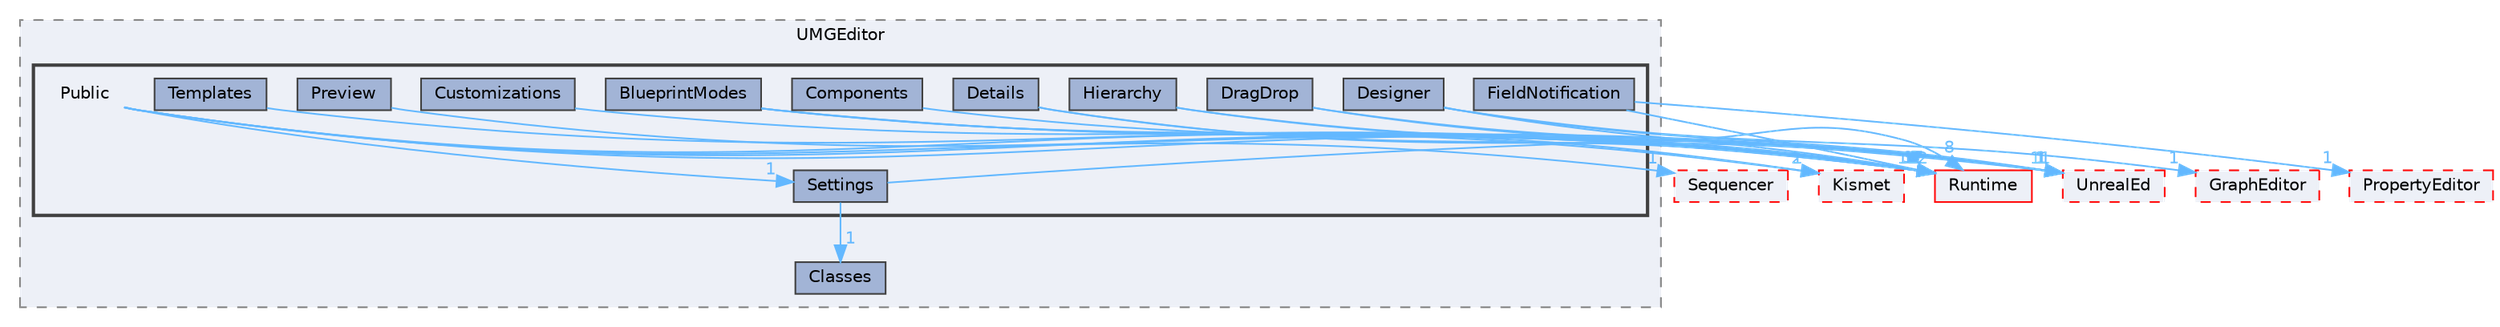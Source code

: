 digraph "Public"
{
 // INTERACTIVE_SVG=YES
 // LATEX_PDF_SIZE
  bgcolor="transparent";
  edge [fontname=Helvetica,fontsize=10,labelfontname=Helvetica,labelfontsize=10];
  node [fontname=Helvetica,fontsize=10,shape=box,height=0.2,width=0.4];
  compound=true
  subgraph clusterdir_0d3b72eccc93e2bee54fc83a00c8db9e {
    graph [ bgcolor="#edf0f7", pencolor="grey50", label="UMGEditor", fontname=Helvetica,fontsize=10 style="filled,dashed", URL="dir_0d3b72eccc93e2bee54fc83a00c8db9e.html",tooltip=""]
  dir_482dcf5e59799cdae3250db1aa67d61c [label="Classes", fillcolor="#a2b4d6", color="grey25", style="filled", URL="dir_482dcf5e59799cdae3250db1aa67d61c.html",tooltip=""];
  subgraph clusterdir_6a4c71f4ebad453a52b038ad6f1f54c6 {
    graph [ bgcolor="#edf0f7", pencolor="grey25", label="", fontname=Helvetica,fontsize=10 style="filled,bold", URL="dir_6a4c71f4ebad453a52b038ad6f1f54c6.html",tooltip=""]
    dir_6a4c71f4ebad453a52b038ad6f1f54c6 [shape=plaintext, label="Public"];
  dir_d6cd9253dc8b2f88c3de4053f4446102 [label="BlueprintModes", fillcolor="#a2b4d6", color="grey25", style="filled", URL="dir_d6cd9253dc8b2f88c3de4053f4446102.html",tooltip=""];
  dir_2052ec78a1b1d8fef968c1aeec98b59f [label="Components", fillcolor="#a2b4d6", color="grey25", style="filled", URL="dir_2052ec78a1b1d8fef968c1aeec98b59f.html",tooltip=""];
  dir_48722976657d866184be179d8468328a [label="Customizations", fillcolor="#a2b4d6", color="grey25", style="filled", URL="dir_48722976657d866184be179d8468328a.html",tooltip=""];
  dir_605c3841d28171a04a018e0763d9478f [label="Designer", fillcolor="#a2b4d6", color="grey25", style="filled", URL="dir_605c3841d28171a04a018e0763d9478f.html",tooltip=""];
  dir_8e03ec1675ce758dab4d2c4a19ca3882 [label="Details", fillcolor="#a2b4d6", color="grey25", style="filled", URL="dir_8e03ec1675ce758dab4d2c4a19ca3882.html",tooltip=""];
  dir_e93899a49de471011e3fea74e71e86b2 [label="DragDrop", fillcolor="#a2b4d6", color="grey25", style="filled", URL="dir_e93899a49de471011e3fea74e71e86b2.html",tooltip=""];
  dir_782a773ca3927be8cca321855e93e0fb [label="FieldNotification", fillcolor="#a2b4d6", color="grey25", style="filled", URL="dir_782a773ca3927be8cca321855e93e0fb.html",tooltip=""];
  dir_502acc3546b712ad426a0819c96b4da9 [label="Hierarchy", fillcolor="#a2b4d6", color="grey25", style="filled", URL="dir_502acc3546b712ad426a0819c96b4da9.html",tooltip=""];
  dir_0ba29fbca7c430d90dc734f319465261 [label="Preview", fillcolor="#a2b4d6", color="grey25", style="filled", URL="dir_0ba29fbca7c430d90dc734f319465261.html",tooltip=""];
  dir_238e4fd2e20dab95e98df6f4b5117b20 [label="Settings", fillcolor="#a2b4d6", color="grey25", style="filled", URL="dir_238e4fd2e20dab95e98df6f4b5117b20.html",tooltip=""];
  dir_58540957f4a50561e6a41a1aa66aadac [label="Templates", fillcolor="#a2b4d6", color="grey25", style="filled", URL="dir_58540957f4a50561e6a41a1aa66aadac.html",tooltip=""];
  }
  }
  dir_7536b172fbd480bfd146a1b1acd6856b [label="Runtime", fillcolor="#edf0f7", color="red", style="filled", URL="dir_7536b172fbd480bfd146a1b1acd6856b.html",tooltip=""];
  dir_ffaaa7186d986781bd19cdbd716255b4 [label="Sequencer", fillcolor="#edf0f7", color="red", style="filled,dashed", URL="dir_ffaaa7186d986781bd19cdbd716255b4.html",tooltip=""];
  dir_ff23abaac86ae0f5bb44f55bc2325045 [label="GraphEditor", fillcolor="#edf0f7", color="red", style="filled,dashed", URL="dir_ff23abaac86ae0f5bb44f55bc2325045.html",tooltip=""];
  dir_7e4ab89c7afb961388411a3a76513ebc [label="Kismet", fillcolor="#edf0f7", color="red", style="filled,dashed", URL="dir_7e4ab89c7afb961388411a3a76513ebc.html",tooltip=""];
  dir_d1fe7a7be36f79b0b0b08c66e8a279df [label="PropertyEditor", fillcolor="#edf0f7", color="red", style="filled,dashed", URL="dir_d1fe7a7be36f79b0b0b08c66e8a279df.html",tooltip=""];
  dir_d6dfe71a46de762e5d5df277eaa495c7 [label="UnrealEd", fillcolor="#edf0f7", color="red", style="filled,dashed", URL="dir_d6dfe71a46de762e5d5df277eaa495c7.html",tooltip=""];
  dir_6a4c71f4ebad453a52b038ad6f1f54c6->dir_238e4fd2e20dab95e98df6f4b5117b20 [headlabel="1", labeldistance=1.5 headhref="dir_000929_001029.html" href="dir_000929_001029.html" color="steelblue1" fontcolor="steelblue1"];
  dir_6a4c71f4ebad453a52b038ad6f1f54c6->dir_7536b172fbd480bfd146a1b1acd6856b [headlabel="162", labeldistance=1.5 headhref="dir_000929_000984.html" href="dir_000929_000984.html" color="steelblue1" fontcolor="steelblue1"];
  dir_6a4c71f4ebad453a52b038ad6f1f54c6->dir_7e4ab89c7afb961388411a3a76513ebc [headlabel="2", labeldistance=1.5 headhref="dir_000929_000547.html" href="dir_000929_000547.html" color="steelblue1" fontcolor="steelblue1"];
  dir_6a4c71f4ebad453a52b038ad6f1f54c6->dir_d6dfe71a46de762e5d5df277eaa495c7 [headlabel="11", labeldistance=1.5 headhref="dir_000929_001226.html" href="dir_000929_001226.html" color="steelblue1" fontcolor="steelblue1"];
  dir_6a4c71f4ebad453a52b038ad6f1f54c6->dir_ffaaa7186d986781bd19cdbd716255b4 [headlabel="1", labeldistance=1.5 headhref="dir_000929_001014.html" href="dir_000929_001014.html" color="steelblue1" fontcolor="steelblue1"];
  dir_d6cd9253dc8b2f88c3de4053f4446102->dir_7536b172fbd480bfd146a1b1acd6856b [headlabel="4", labeldistance=1.5 headhref="dir_000104_000984.html" href="dir_000104_000984.html" color="steelblue1" fontcolor="steelblue1"];
  dir_d6cd9253dc8b2f88c3de4053f4446102->dir_7e4ab89c7afb961388411a3a76513ebc [headlabel="1", labeldistance=1.5 headhref="dir_000104_000547.html" href="dir_000104_000547.html" color="steelblue1" fontcolor="steelblue1"];
  dir_d6cd9253dc8b2f88c3de4053f4446102->dir_d6dfe71a46de762e5d5df277eaa495c7 [headlabel="1", labeldistance=1.5 headhref="dir_000104_001226.html" href="dir_000104_001226.html" color="steelblue1" fontcolor="steelblue1"];
  dir_2052ec78a1b1d8fef968c1aeec98b59f->dir_7536b172fbd480bfd146a1b1acd6856b [headlabel="1", labeldistance=1.5 headhref="dir_000230_000984.html" href="dir_000230_000984.html" color="steelblue1" fontcolor="steelblue1"];
  dir_48722976657d866184be179d8468328a->dir_7536b172fbd480bfd146a1b1acd6856b [headlabel="1", labeldistance=1.5 headhref="dir_000279_000984.html" href="dir_000279_000984.html" color="steelblue1" fontcolor="steelblue1"];
  dir_605c3841d28171a04a018e0763d9478f->dir_7536b172fbd480bfd146a1b1acd6856b [headlabel="37", labeldistance=1.5 headhref="dir_000309_000984.html" href="dir_000309_000984.html" color="steelblue1" fontcolor="steelblue1"];
  dir_605c3841d28171a04a018e0763d9478f->dir_d6dfe71a46de762e5d5df277eaa495c7 [headlabel="1", labeldistance=1.5 headhref="dir_000309_001226.html" href="dir_000309_001226.html" color="steelblue1" fontcolor="steelblue1"];
  dir_605c3841d28171a04a018e0763d9478f->dir_ff23abaac86ae0f5bb44f55bc2325045 [headlabel="1", labeldistance=1.5 headhref="dir_000309_000455.html" href="dir_000309_000455.html" color="steelblue1" fontcolor="steelblue1"];
  dir_8e03ec1675ce758dab4d2c4a19ca3882->dir_7536b172fbd480bfd146a1b1acd6856b [headlabel="3", labeldistance=1.5 headhref="dir_000311_000984.html" href="dir_000311_000984.html" color="steelblue1" fontcolor="steelblue1"];
  dir_8e03ec1675ce758dab4d2c4a19ca3882->dir_d6dfe71a46de762e5d5df277eaa495c7 [headlabel="1", labeldistance=1.5 headhref="dir_000311_001226.html" href="dir_000311_001226.html" color="steelblue1" fontcolor="steelblue1"];
  dir_e93899a49de471011e3fea74e71e86b2->dir_7536b172fbd480bfd146a1b1acd6856b [headlabel="4", labeldistance=1.5 headhref="dir_000345_000984.html" href="dir_000345_000984.html" color="steelblue1" fontcolor="steelblue1"];
  dir_e93899a49de471011e3fea74e71e86b2->dir_d6dfe71a46de762e5d5df277eaa495c7 [headlabel="1", labeldistance=1.5 headhref="dir_000345_001226.html" href="dir_000345_001226.html" color="steelblue1" fontcolor="steelblue1"];
  dir_782a773ca3927be8cca321855e93e0fb->dir_7536b172fbd480bfd146a1b1acd6856b [headlabel="3", labeldistance=1.5 headhref="dir_000397_000984.html" href="dir_000397_000984.html" color="steelblue1" fontcolor="steelblue1"];
  dir_782a773ca3927be8cca321855e93e0fb->dir_d1fe7a7be36f79b0b0b08c66e8a279df [headlabel="1", labeldistance=1.5 headhref="dir_000397_000781.html" href="dir_000397_000781.html" color="steelblue1" fontcolor="steelblue1"];
  dir_502acc3546b712ad426a0819c96b4da9->dir_7536b172fbd480bfd146a1b1acd6856b [headlabel="6", labeldistance=1.5 headhref="dir_000473_000984.html" href="dir_000473_000984.html" color="steelblue1" fontcolor="steelblue1"];
  dir_502acc3546b712ad426a0819c96b4da9->dir_d6dfe71a46de762e5d5df277eaa495c7 [headlabel="1", labeldistance=1.5 headhref="dir_000473_001226.html" href="dir_000473_001226.html" color="steelblue1" fontcolor="steelblue1"];
  dir_0ba29fbca7c430d90dc734f319465261->dir_7536b172fbd480bfd146a1b1acd6856b [headlabel="2", labeldistance=1.5 headhref="dir_000768_000984.html" href="dir_000768_000984.html" color="steelblue1" fontcolor="steelblue1"];
  dir_238e4fd2e20dab95e98df6f4b5117b20->dir_482dcf5e59799cdae3250db1aa67d61c [headlabel="1", labeldistance=1.5 headhref="dir_001029_000190.html" href="dir_001029_000190.html" color="steelblue1" fontcolor="steelblue1"];
  dir_238e4fd2e20dab95e98df6f4b5117b20->dir_7536b172fbd480bfd146a1b1acd6856b [headlabel="8", labeldistance=1.5 headhref="dir_001029_000984.html" href="dir_001029_000984.html" color="steelblue1" fontcolor="steelblue1"];
  dir_58540957f4a50561e6a41a1aa66aadac->dir_7536b172fbd480bfd146a1b1acd6856b [headlabel="11", labeldistance=1.5 headhref="dir_001175_000984.html" href="dir_001175_000984.html" color="steelblue1" fontcolor="steelblue1"];
}
